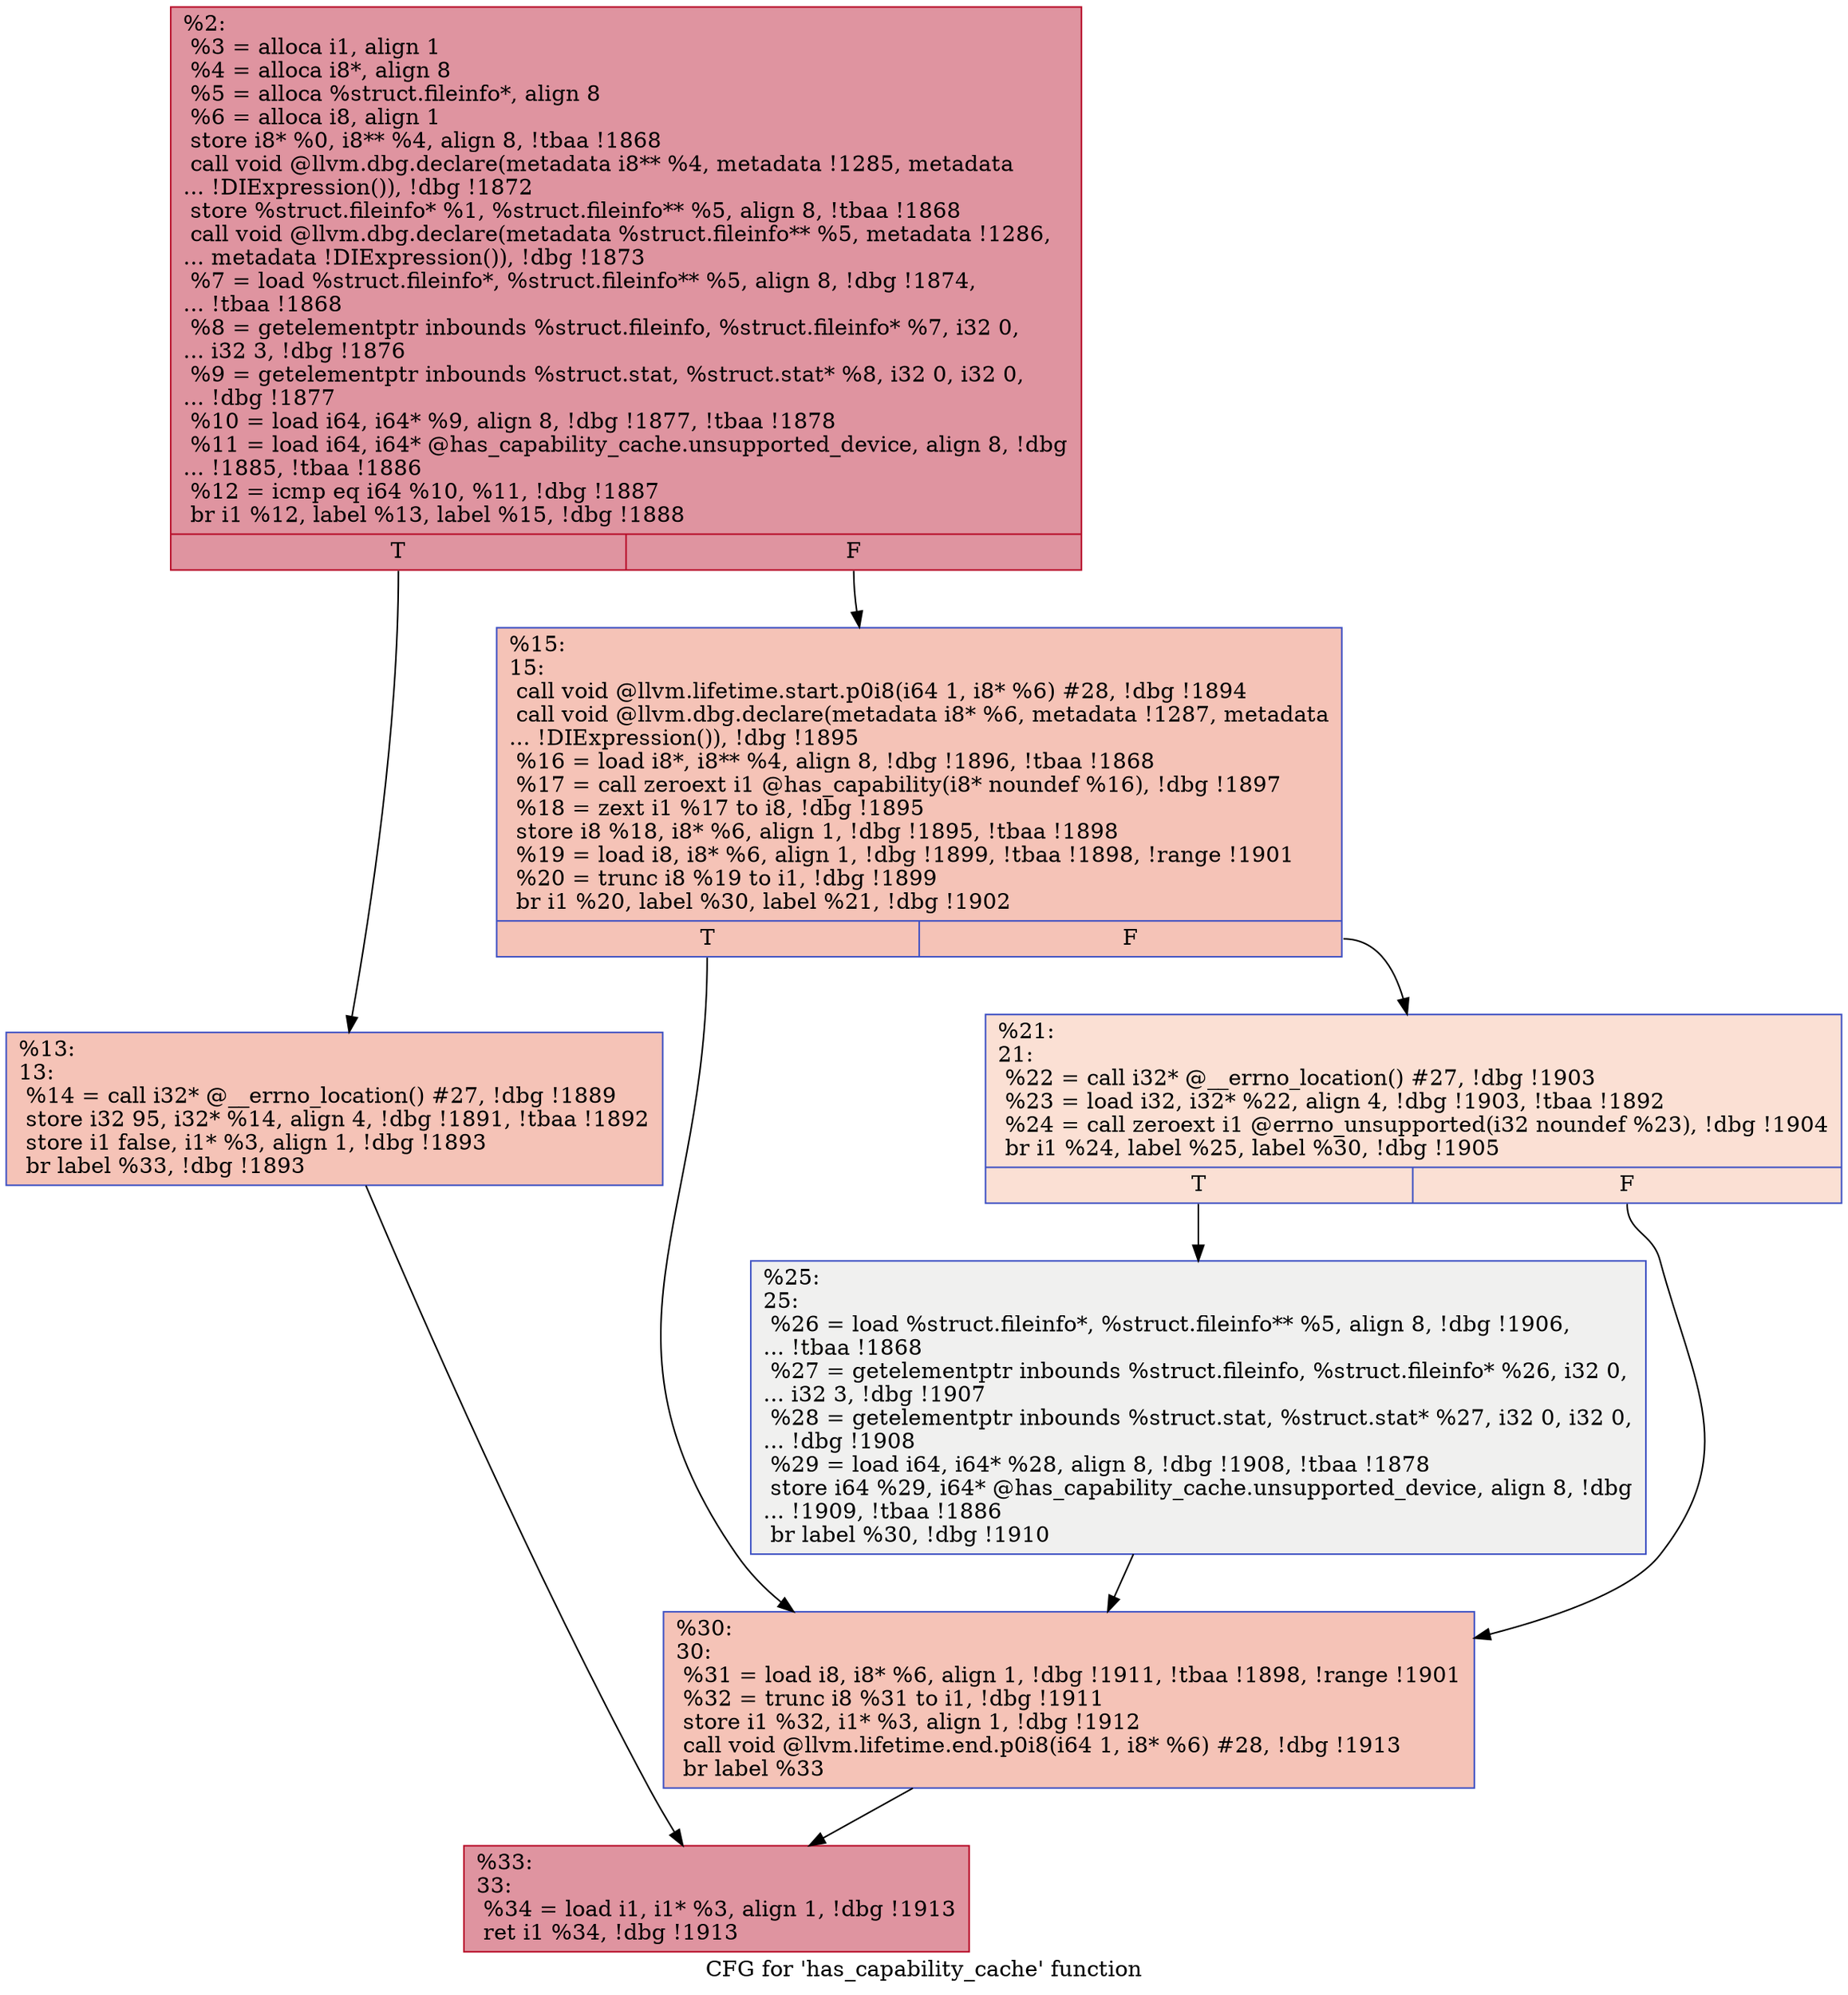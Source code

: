 digraph "CFG for 'has_capability_cache' function" {
	label="CFG for 'has_capability_cache' function";

	Node0x2129c80 [shape=record,color="#b70d28ff", style=filled, fillcolor="#b70d2870",label="{%2:\l  %3 = alloca i1, align 1\l  %4 = alloca i8*, align 8\l  %5 = alloca %struct.fileinfo*, align 8\l  %6 = alloca i8, align 1\l  store i8* %0, i8** %4, align 8, !tbaa !1868\l  call void @llvm.dbg.declare(metadata i8** %4, metadata !1285, metadata\l... !DIExpression()), !dbg !1872\l  store %struct.fileinfo* %1, %struct.fileinfo** %5, align 8, !tbaa !1868\l  call void @llvm.dbg.declare(metadata %struct.fileinfo** %5, metadata !1286,\l... metadata !DIExpression()), !dbg !1873\l  %7 = load %struct.fileinfo*, %struct.fileinfo** %5, align 8, !dbg !1874,\l... !tbaa !1868\l  %8 = getelementptr inbounds %struct.fileinfo, %struct.fileinfo* %7, i32 0,\l... i32 3, !dbg !1876\l  %9 = getelementptr inbounds %struct.stat, %struct.stat* %8, i32 0, i32 0,\l... !dbg !1877\l  %10 = load i64, i64* %9, align 8, !dbg !1877, !tbaa !1878\l  %11 = load i64, i64* @has_capability_cache.unsupported_device, align 8, !dbg\l... !1885, !tbaa !1886\l  %12 = icmp eq i64 %10, %11, !dbg !1887\l  br i1 %12, label %13, label %15, !dbg !1888\l|{<s0>T|<s1>F}}"];
	Node0x2129c80:s0 -> Node0x212a860;
	Node0x2129c80:s1 -> Node0x212a8b0;
	Node0x212a860 [shape=record,color="#3d50c3ff", style=filled, fillcolor="#e8765c70",label="{%13:\l13:                                               \l  %14 = call i32* @__errno_location() #27, !dbg !1889\l  store i32 95, i32* %14, align 4, !dbg !1891, !tbaa !1892\l  store i1 false, i1* %3, align 1, !dbg !1893\l  br label %33, !dbg !1893\l}"];
	Node0x212a860 -> Node0x212a9f0;
	Node0x212a8b0 [shape=record,color="#3d50c3ff", style=filled, fillcolor="#e8765c70",label="{%15:\l15:                                               \l  call void @llvm.lifetime.start.p0i8(i64 1, i8* %6) #28, !dbg !1894\l  call void @llvm.dbg.declare(metadata i8* %6, metadata !1287, metadata\l... !DIExpression()), !dbg !1895\l  %16 = load i8*, i8** %4, align 8, !dbg !1896, !tbaa !1868\l  %17 = call zeroext i1 @has_capability(i8* noundef %16), !dbg !1897\l  %18 = zext i1 %17 to i8, !dbg !1895\l  store i8 %18, i8* %6, align 1, !dbg !1895, !tbaa !1898\l  %19 = load i8, i8* %6, align 1, !dbg !1899, !tbaa !1898, !range !1901\l  %20 = trunc i8 %19 to i1, !dbg !1899\l  br i1 %20, label %30, label %21, !dbg !1902\l|{<s0>T|<s1>F}}"];
	Node0x212a8b0:s0 -> Node0x212a9a0;
	Node0x212a8b0:s1 -> Node0x212a900;
	Node0x212a900 [shape=record,color="#3d50c3ff", style=filled, fillcolor="#f7b99e70",label="{%21:\l21:                                               \l  %22 = call i32* @__errno_location() #27, !dbg !1903\l  %23 = load i32, i32* %22, align 4, !dbg !1903, !tbaa !1892\l  %24 = call zeroext i1 @errno_unsupported(i32 noundef %23), !dbg !1904\l  br i1 %24, label %25, label %30, !dbg !1905\l|{<s0>T|<s1>F}}"];
	Node0x212a900:s0 -> Node0x212a950;
	Node0x212a900:s1 -> Node0x212a9a0;
	Node0x212a950 [shape=record,color="#3d50c3ff", style=filled, fillcolor="#dedcdb70",label="{%25:\l25:                                               \l  %26 = load %struct.fileinfo*, %struct.fileinfo** %5, align 8, !dbg !1906,\l... !tbaa !1868\l  %27 = getelementptr inbounds %struct.fileinfo, %struct.fileinfo* %26, i32 0,\l... i32 3, !dbg !1907\l  %28 = getelementptr inbounds %struct.stat, %struct.stat* %27, i32 0, i32 0,\l... !dbg !1908\l  %29 = load i64, i64* %28, align 8, !dbg !1908, !tbaa !1878\l  store i64 %29, i64* @has_capability_cache.unsupported_device, align 8, !dbg\l... !1909, !tbaa !1886\l  br label %30, !dbg !1910\l}"];
	Node0x212a950 -> Node0x212a9a0;
	Node0x212a9a0 [shape=record,color="#3d50c3ff", style=filled, fillcolor="#e8765c70",label="{%30:\l30:                                               \l  %31 = load i8, i8* %6, align 1, !dbg !1911, !tbaa !1898, !range !1901\l  %32 = trunc i8 %31 to i1, !dbg !1911\l  store i1 %32, i1* %3, align 1, !dbg !1912\l  call void @llvm.lifetime.end.p0i8(i64 1, i8* %6) #28, !dbg !1913\l  br label %33\l}"];
	Node0x212a9a0 -> Node0x212a9f0;
	Node0x212a9f0 [shape=record,color="#b70d28ff", style=filled, fillcolor="#b70d2870",label="{%33:\l33:                                               \l  %34 = load i1, i1* %3, align 1, !dbg !1913\l  ret i1 %34, !dbg !1913\l}"];
}
